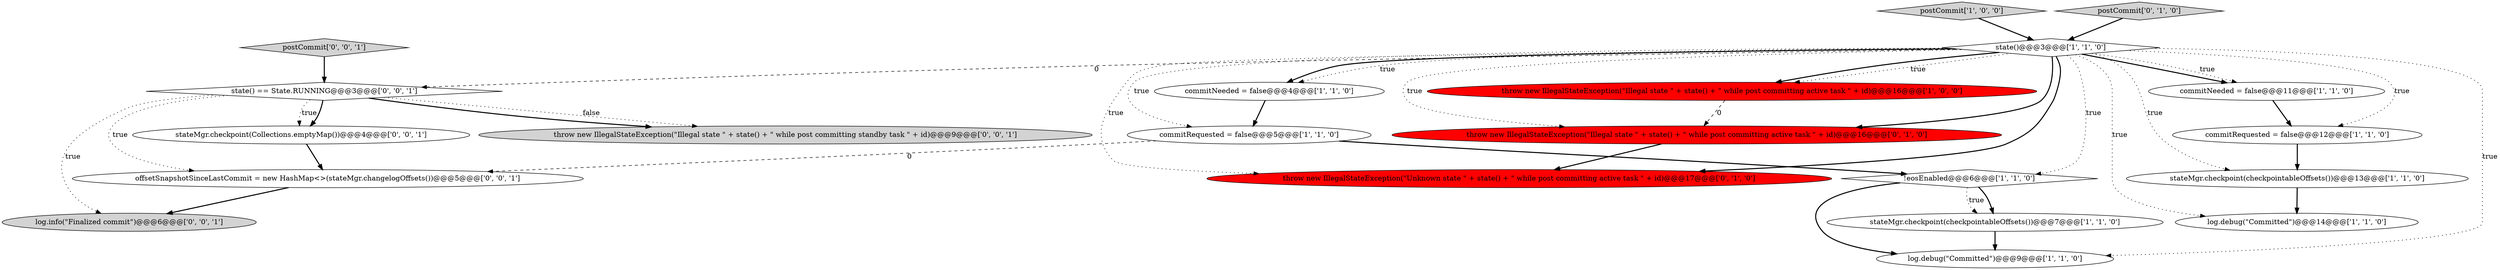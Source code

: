 digraph {
2 [style = filled, label = "postCommit['1', '0', '0']", fillcolor = lightgray, shape = diamond image = "AAA0AAABBB1BBB"];
7 [style = filled, label = "state()@@@3@@@['1', '1', '0']", fillcolor = white, shape = diamond image = "AAA0AAABBB1BBB"];
19 [style = filled, label = "postCommit['0', '0', '1']", fillcolor = lightgray, shape = diamond image = "AAA0AAABBB3BBB"];
0 [style = filled, label = "!eosEnabled@@@6@@@['1', '1', '0']", fillcolor = white, shape = diamond image = "AAA0AAABBB1BBB"];
12 [style = filled, label = "throw new IllegalStateException(\"Illegal state \" + state() + \" while post committing active task \" + id)@@@16@@@['0', '1', '0']", fillcolor = red, shape = ellipse image = "AAA1AAABBB2BBB"];
3 [style = filled, label = "log.debug(\"Committed\")@@@9@@@['1', '1', '0']", fillcolor = white, shape = ellipse image = "AAA0AAABBB1BBB"];
18 [style = filled, label = "state() == State.RUNNING@@@3@@@['0', '0', '1']", fillcolor = white, shape = diamond image = "AAA0AAABBB3BBB"];
13 [style = filled, label = "postCommit['0', '1', '0']", fillcolor = lightgray, shape = diamond image = "AAA0AAABBB2BBB"];
16 [style = filled, label = "stateMgr.checkpoint(Collections.emptyMap())@@@4@@@['0', '0', '1']", fillcolor = white, shape = ellipse image = "AAA0AAABBB3BBB"];
10 [style = filled, label = "stateMgr.checkpoint(checkpointableOffsets())@@@13@@@['1', '1', '0']", fillcolor = white, shape = ellipse image = "AAA0AAABBB1BBB"];
11 [style = filled, label = "commitRequested = false@@@12@@@['1', '1', '0']", fillcolor = white, shape = ellipse image = "AAA0AAABBB1BBB"];
4 [style = filled, label = "commitNeeded = false@@@11@@@['1', '1', '0']", fillcolor = white, shape = ellipse image = "AAA0AAABBB1BBB"];
9 [style = filled, label = "stateMgr.checkpoint(checkpointableOffsets())@@@7@@@['1', '1', '0']", fillcolor = white, shape = ellipse image = "AAA0AAABBB1BBB"];
17 [style = filled, label = "offsetSnapshotSinceLastCommit = new HashMap<>(stateMgr.changelogOffsets())@@@5@@@['0', '0', '1']", fillcolor = white, shape = ellipse image = "AAA0AAABBB3BBB"];
8 [style = filled, label = "commitRequested = false@@@5@@@['1', '1', '0']", fillcolor = white, shape = ellipse image = "AAA0AAABBB1BBB"];
15 [style = filled, label = "log.info(\"Finalized commit\")@@@6@@@['0', '0', '1']", fillcolor = lightgray, shape = ellipse image = "AAA0AAABBB3BBB"];
20 [style = filled, label = "throw new IllegalStateException(\"Illegal state \" + state() + \" while post committing standby task \" + id)@@@9@@@['0', '0', '1']", fillcolor = lightgray, shape = ellipse image = "AAA0AAABBB3BBB"];
14 [style = filled, label = "throw new IllegalStateException(\"Unknown state \" + state() + \" while post committing active task \" + id)@@@17@@@['0', '1', '0']", fillcolor = red, shape = ellipse image = "AAA1AAABBB2BBB"];
5 [style = filled, label = "log.debug(\"Committed\")@@@14@@@['1', '1', '0']", fillcolor = white, shape = ellipse image = "AAA0AAABBB1BBB"];
1 [style = filled, label = "throw new IllegalStateException(\"Illegal state \" + state() + \" while post committing active task \" + id)@@@16@@@['1', '0', '0']", fillcolor = red, shape = ellipse image = "AAA1AAABBB1BBB"];
6 [style = filled, label = "commitNeeded = false@@@4@@@['1', '1', '0']", fillcolor = white, shape = ellipse image = "AAA0AAABBB1BBB"];
0->3 [style = bold, label=""];
7->6 [style = dotted, label="true"];
0->9 [style = bold, label=""];
19->18 [style = bold, label=""];
7->1 [style = bold, label=""];
7->10 [style = dotted, label="true"];
7->18 [style = dashed, label="0"];
18->16 [style = dotted, label="true"];
7->12 [style = bold, label=""];
18->15 [style = dotted, label="true"];
18->20 [style = dotted, label="false"];
7->4 [style = bold, label=""];
16->17 [style = bold, label=""];
7->0 [style = dotted, label="true"];
7->12 [style = dotted, label="true"];
7->5 [style = dotted, label="true"];
7->14 [style = bold, label=""];
8->0 [style = bold, label=""];
1->12 [style = dashed, label="0"];
18->20 [style = bold, label=""];
18->16 [style = bold, label=""];
10->5 [style = bold, label=""];
7->11 [style = dotted, label="true"];
7->3 [style = dotted, label="true"];
11->10 [style = bold, label=""];
13->7 [style = bold, label=""];
6->8 [style = bold, label=""];
7->6 [style = bold, label=""];
7->4 [style = dotted, label="true"];
12->14 [style = bold, label=""];
17->15 [style = bold, label=""];
9->3 [style = bold, label=""];
8->17 [style = dashed, label="0"];
18->17 [style = dotted, label="true"];
2->7 [style = bold, label=""];
7->1 [style = dotted, label="true"];
7->8 [style = dotted, label="true"];
4->11 [style = bold, label=""];
0->9 [style = dotted, label="true"];
7->14 [style = dotted, label="true"];
}
